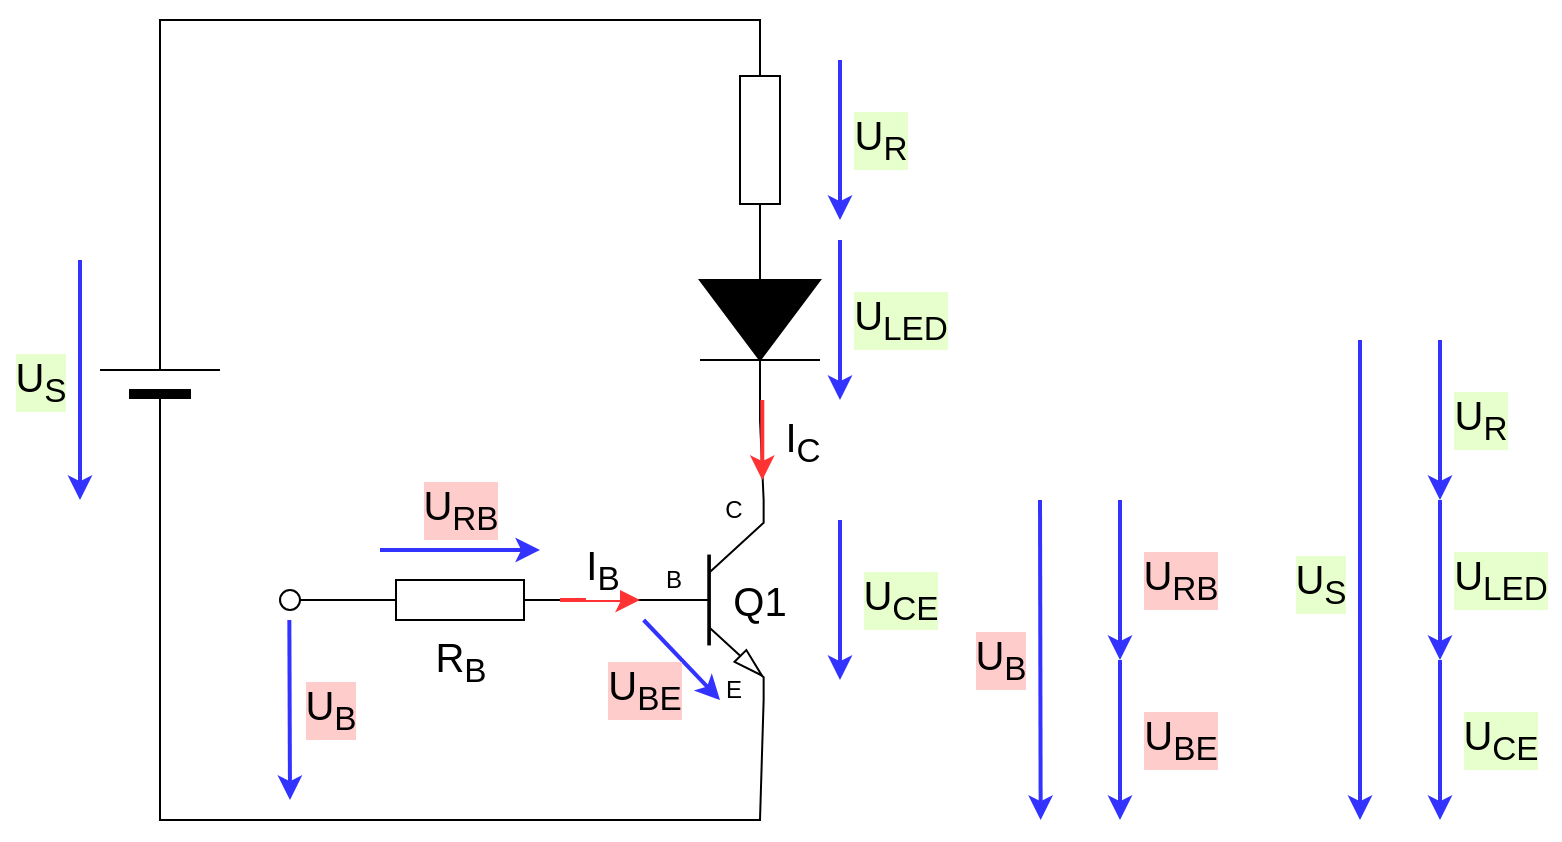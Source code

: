 <mxfile version="28.1.1">
  <diagram name="Page-1" id="4tBG3vOSpLR7cBJxTsAA">
    <mxGraphModel dx="893" dy="472" grid="1" gridSize="10" guides="1" tooltips="1" connect="1" arrows="1" fold="1" page="1" pageScale="1" pageWidth="827" pageHeight="1169" math="0" shadow="0">
      <root>
        <mxCell id="0" />
        <mxCell id="1" parent="0" />
        <mxCell id="09oOiPNTUxZqOLBFb-YE-54" value="" style="rounded=0;whiteSpace=wrap;html=1;strokeColor=none;" vertex="1" parent="1">
          <mxGeometry x="40" y="70" width="780" height="420" as="geometry" />
        </mxCell>
        <mxCell id="09oOiPNTUxZqOLBFb-YE-1" value="" style="verticalLabelPosition=bottom;shadow=0;dashed=0;align=center;html=1;verticalAlign=top;shape=mxgraph.electrical.transistors.npn_transistor_5;" vertex="1" parent="1">
          <mxGeometry x="350" y="320" width="80" height="100" as="geometry" />
        </mxCell>
        <mxCell id="09oOiPNTUxZqOLBFb-YE-2" value="&lt;font style=&quot;font-size: 20px;&quot;&gt;R&lt;sub&gt;B&lt;/sub&gt;&lt;/font&gt;" style="pointerEvents=1;verticalLabelPosition=bottom;shadow=0;dashed=0;align=center;html=1;verticalAlign=top;shape=mxgraph.electrical.resistors.resistor_1;" vertex="1" parent="1">
          <mxGeometry x="220" y="360" width="100" height="20" as="geometry" />
        </mxCell>
        <mxCell id="09oOiPNTUxZqOLBFb-YE-6" value="" style="pointerEvents=1;fillColor=strokeColor;verticalLabelPosition=bottom;shadow=0;dashed=0;align=center;html=1;verticalAlign=top;shape=mxgraph.electrical.diodes.diode;rotation=90;" vertex="1" parent="1">
          <mxGeometry x="370" y="200" width="100" height="60" as="geometry" />
        </mxCell>
        <mxCell id="09oOiPNTUxZqOLBFb-YE-7" value="" style="endArrow=none;html=1;rounded=0;entryX=1;entryY=0.5;entryDx=0;entryDy=0;entryPerimeter=0;exitX=1;exitY=0;exitDx=0;exitDy=0;exitPerimeter=0;" edge="1" parent="1" source="09oOiPNTUxZqOLBFb-YE-1" target="09oOiPNTUxZqOLBFb-YE-6">
          <mxGeometry width="50" height="50" relative="1" as="geometry">
            <mxPoint x="360" y="340" as="sourcePoint" />
            <mxPoint x="410" y="290" as="targetPoint" />
          </mxGeometry>
        </mxCell>
        <mxCell id="09oOiPNTUxZqOLBFb-YE-8" value="" style="pointerEvents=1;verticalLabelPosition=bottom;shadow=0;dashed=0;align=center;html=1;verticalAlign=top;shape=mxgraph.electrical.resistors.resistor_1;rotation=90;" vertex="1" parent="1">
          <mxGeometry x="370" y="130" width="100" height="20" as="geometry" />
        </mxCell>
        <mxCell id="09oOiPNTUxZqOLBFb-YE-9" value="" style="endArrow=none;html=1;rounded=0;entryX=0;entryY=0.5;entryDx=0;entryDy=0;entryPerimeter=0;exitX=1;exitY=0.5;exitDx=0;exitDy=0;exitPerimeter=0;" edge="1" parent="1" source="09oOiPNTUxZqOLBFb-YE-11" target="09oOiPNTUxZqOLBFb-YE-8">
          <mxGeometry width="50" height="50" relative="1" as="geometry">
            <mxPoint x="360" y="80" as="sourcePoint" />
            <mxPoint x="250" y="170" as="targetPoint" />
            <Array as="points">
              <mxPoint x="120" y="80" />
              <mxPoint x="420" y="80" />
            </Array>
          </mxGeometry>
        </mxCell>
        <mxCell id="09oOiPNTUxZqOLBFb-YE-10" value="" style="ellipse;whiteSpace=wrap;html=1;aspect=fixed;" vertex="1" parent="1">
          <mxGeometry x="180" y="365" width="10" height="10" as="geometry" />
        </mxCell>
        <mxCell id="09oOiPNTUxZqOLBFb-YE-11" value="" style="verticalLabelPosition=bottom;shadow=0;dashed=0;align=center;fillColor=strokeColor;html=1;verticalAlign=top;strokeWidth=1;shape=mxgraph.electrical.miscellaneous.monocell_battery;rotation=-90;" vertex="1" parent="1">
          <mxGeometry x="70" y="230" width="100" height="60" as="geometry" />
        </mxCell>
        <mxCell id="09oOiPNTUxZqOLBFb-YE-13" value="" style="endArrow=none;html=1;rounded=0;exitX=1;exitY=0.5;exitDx=0;exitDy=0;entryX=0;entryY=0.5;entryDx=0;entryDy=0;entryPerimeter=0;" edge="1" parent="1" source="09oOiPNTUxZqOLBFb-YE-10" target="09oOiPNTUxZqOLBFb-YE-2">
          <mxGeometry width="50" height="50" relative="1" as="geometry">
            <mxPoint x="240" y="370" as="sourcePoint" />
            <mxPoint x="410" y="270" as="targetPoint" />
          </mxGeometry>
        </mxCell>
        <mxCell id="09oOiPNTUxZqOLBFb-YE-14" value="" style="endArrow=none;html=1;rounded=0;entryX=1;entryY=1;entryDx=0;entryDy=0;entryPerimeter=0;exitX=0;exitY=0.5;exitDx=0;exitDy=0;exitPerimeter=0;" edge="1" parent="1" source="09oOiPNTUxZqOLBFb-YE-11" target="09oOiPNTUxZqOLBFb-YE-1">
          <mxGeometry width="50" height="50" relative="1" as="geometry">
            <mxPoint x="120" y="440" as="sourcePoint" />
            <mxPoint x="410" y="290" as="targetPoint" />
            <Array as="points">
              <mxPoint x="120" y="480" />
              <mxPoint x="420" y="480" />
            </Array>
          </mxGeometry>
        </mxCell>
        <mxCell id="09oOiPNTUxZqOLBFb-YE-16" value="" style="endArrow=classic;html=1;rounded=0;strokeColor=#3333FF;strokeWidth=2;" edge="1" parent="1">
          <mxGeometry width="50" height="50" relative="1" as="geometry">
            <mxPoint x="80" y="200" as="sourcePoint" />
            <mxPoint x="80" y="320" as="targetPoint" />
          </mxGeometry>
        </mxCell>
        <mxCell id="09oOiPNTUxZqOLBFb-YE-17" value="&lt;font style=&quot;font-size: 20px;&quot;&gt;U&lt;sub&gt;S&lt;/sub&gt;&lt;/font&gt;" style="edgeLabel;html=1;align=center;verticalAlign=middle;resizable=0;points=[];labelBackgroundColor=#E6FFCC;" vertex="1" connectable="0" parent="09oOiPNTUxZqOLBFb-YE-16">
          <mxGeometry x="0.022" y="-2" relative="1" as="geometry">
            <mxPoint x="-18" y="-1" as="offset" />
          </mxGeometry>
        </mxCell>
        <mxCell id="09oOiPNTUxZqOLBFb-YE-18" value="" style="endArrow=classic;html=1;rounded=0;strokeColor=#3333FF;strokeWidth=2;" edge="1" parent="1">
          <mxGeometry width="50" height="50" relative="1" as="geometry">
            <mxPoint x="460" y="100" as="sourcePoint" />
            <mxPoint x="460" y="180" as="targetPoint" />
          </mxGeometry>
        </mxCell>
        <mxCell id="09oOiPNTUxZqOLBFb-YE-19" value="&lt;font style=&quot;font-size: 20px;&quot;&gt;U&lt;sub&gt;R&lt;/sub&gt;&lt;/font&gt;" style="edgeLabel;html=1;align=center;verticalAlign=middle;resizable=0;points=[];labelBackgroundColor=#E6FFCC;" vertex="1" connectable="0" parent="09oOiPNTUxZqOLBFb-YE-18">
          <mxGeometry x="0.022" y="-2" relative="1" as="geometry">
            <mxPoint x="22" y="-1" as="offset" />
          </mxGeometry>
        </mxCell>
        <mxCell id="09oOiPNTUxZqOLBFb-YE-20" value="" style="endArrow=classic;html=1;rounded=0;strokeColor=#3333FF;strokeWidth=2;" edge="1" parent="1">
          <mxGeometry width="50" height="50" relative="1" as="geometry">
            <mxPoint x="460" y="190" as="sourcePoint" />
            <mxPoint x="460" y="270" as="targetPoint" />
          </mxGeometry>
        </mxCell>
        <mxCell id="09oOiPNTUxZqOLBFb-YE-21" value="&lt;font style=&quot;font-size: 20px;&quot;&gt;U&lt;sub&gt;LED&lt;/sub&gt;&lt;/font&gt;" style="edgeLabel;html=1;align=center;verticalAlign=middle;resizable=0;points=[];labelBackgroundColor=#E6FFCC;" vertex="1" connectable="0" parent="09oOiPNTUxZqOLBFb-YE-20">
          <mxGeometry x="0.022" y="-2" relative="1" as="geometry">
            <mxPoint x="32" y="-1" as="offset" />
          </mxGeometry>
        </mxCell>
        <mxCell id="09oOiPNTUxZqOLBFb-YE-22" value="" style="endArrow=classic;html=1;rounded=0;strokeColor=#3333FF;strokeWidth=2;" edge="1" parent="1">
          <mxGeometry width="50" height="50" relative="1" as="geometry">
            <mxPoint x="460" y="330" as="sourcePoint" />
            <mxPoint x="460" y="410" as="targetPoint" />
          </mxGeometry>
        </mxCell>
        <mxCell id="09oOiPNTUxZqOLBFb-YE-23" value="&lt;font style=&quot;font-size: 20px;&quot;&gt;U&lt;sub&gt;CE&lt;/sub&gt;&lt;/font&gt;" style="edgeLabel;html=1;align=center;verticalAlign=middle;resizable=0;points=[];labelBackgroundColor=#E6FFCC;" vertex="1" connectable="0" parent="09oOiPNTUxZqOLBFb-YE-22">
          <mxGeometry x="0.022" y="-2" relative="1" as="geometry">
            <mxPoint x="32" y="-1" as="offset" />
          </mxGeometry>
        </mxCell>
        <mxCell id="09oOiPNTUxZqOLBFb-YE-24" value="&lt;font style=&quot;font-size: 20px;&quot;&gt;Q1&lt;/font&gt;" style="text;html=1;align=center;verticalAlign=middle;whiteSpace=wrap;rounded=0;" vertex="1" parent="1">
          <mxGeometry x="405" y="355" width="30" height="30" as="geometry" />
        </mxCell>
        <mxCell id="09oOiPNTUxZqOLBFb-YE-25" value="" style="endArrow=classic;html=1;rounded=0;strokeColor=#3333FF;strokeWidth=2;" edge="1" parent="1">
          <mxGeometry width="50" height="50" relative="1" as="geometry">
            <mxPoint x="184.67" y="380" as="sourcePoint" />
            <mxPoint x="185" y="470" as="targetPoint" />
          </mxGeometry>
        </mxCell>
        <mxCell id="09oOiPNTUxZqOLBFb-YE-26" value="&lt;font style=&quot;font-size: 20px;&quot;&gt;U&lt;sub&gt;B&lt;/sub&gt;&lt;/font&gt;" style="edgeLabel;html=1;align=center;verticalAlign=middle;resizable=0;points=[];labelBackgroundColor=#FFCCCC;" vertex="1" connectable="0" parent="09oOiPNTUxZqOLBFb-YE-25">
          <mxGeometry x="0.022" y="-2" relative="1" as="geometry">
            <mxPoint x="22" y="-1" as="offset" />
          </mxGeometry>
        </mxCell>
        <mxCell id="09oOiPNTUxZqOLBFb-YE-27" value="" style="endArrow=classic;html=1;rounded=0;strokeColor=#3333FF;strokeWidth=2;" edge="1" parent="1">
          <mxGeometry width="50" height="50" relative="1" as="geometry">
            <mxPoint x="230" y="345" as="sourcePoint" />
            <mxPoint x="310" y="345" as="targetPoint" />
          </mxGeometry>
        </mxCell>
        <mxCell id="09oOiPNTUxZqOLBFb-YE-28" value="&lt;font style=&quot;font-size: 20px;&quot;&gt;U&lt;sub&gt;RB&lt;/sub&gt;&lt;/font&gt;" style="edgeLabel;html=1;align=center;verticalAlign=middle;resizable=0;points=[];labelBackgroundColor=#FFCCCC;" vertex="1" connectable="0" parent="09oOiPNTUxZqOLBFb-YE-27">
          <mxGeometry x="0.022" y="-2" relative="1" as="geometry">
            <mxPoint x="-1" y="-22" as="offset" />
          </mxGeometry>
        </mxCell>
        <mxCell id="09oOiPNTUxZqOLBFb-YE-29" value="C" style="text;html=1;align=center;verticalAlign=middle;whiteSpace=wrap;rounded=0;" vertex="1" parent="1">
          <mxGeometry x="391.82" y="310" width="30" height="30" as="geometry" />
        </mxCell>
        <mxCell id="09oOiPNTUxZqOLBFb-YE-30" value="E" style="text;html=1;align=center;verticalAlign=middle;whiteSpace=wrap;rounded=0;" vertex="1" parent="1">
          <mxGeometry x="391.82" y="400" width="30" height="30" as="geometry" />
        </mxCell>
        <mxCell id="09oOiPNTUxZqOLBFb-YE-31" value="B" style="text;html=1;align=center;verticalAlign=middle;whiteSpace=wrap;rounded=0;" vertex="1" parent="1">
          <mxGeometry x="361.82" y="345" width="30" height="30" as="geometry" />
        </mxCell>
        <mxCell id="09oOiPNTUxZqOLBFb-YE-33" value="" style="endArrow=classic;html=1;rounded=0;strokeColor=#3333FF;strokeWidth=2;" edge="1" parent="1">
          <mxGeometry width="50" height="50" relative="1" as="geometry">
            <mxPoint x="361.82" y="380" as="sourcePoint" />
            <mxPoint x="400" y="420" as="targetPoint" />
          </mxGeometry>
        </mxCell>
        <mxCell id="09oOiPNTUxZqOLBFb-YE-34" value="&lt;font style=&quot;font-size: 20px;&quot;&gt;U&lt;sub&gt;BE&lt;/sub&gt;&lt;/font&gt;" style="edgeLabel;html=1;align=center;verticalAlign=middle;resizable=0;points=[];labelBackgroundColor=#FFCCCC;" vertex="1" connectable="0" parent="09oOiPNTUxZqOLBFb-YE-33">
          <mxGeometry x="0.022" y="-2" relative="1" as="geometry">
            <mxPoint x="-18" y="13" as="offset" />
          </mxGeometry>
        </mxCell>
        <mxCell id="09oOiPNTUxZqOLBFb-YE-35" value="" style="endArrow=none;html=1;rounded=0;exitX=1;exitY=0.5;exitDx=0;exitDy=0;exitPerimeter=0;entryX=0;entryY=0.5;entryDx=0;entryDy=0;entryPerimeter=0;" edge="1" parent="1" source="09oOiPNTUxZqOLBFb-YE-2" target="09oOiPNTUxZqOLBFb-YE-1">
          <mxGeometry width="50" height="50" relative="1" as="geometry">
            <mxPoint x="330" y="380" as="sourcePoint" />
            <mxPoint x="380" y="330" as="targetPoint" />
          </mxGeometry>
        </mxCell>
        <mxCell id="09oOiPNTUxZqOLBFb-YE-36" value="" style="endArrow=classic;html=1;rounded=0;strokeColor=#FF3333;strokeWidth=2;exitX=1;exitY=0.5;exitDx=0;exitDy=0;exitPerimeter=0;" edge="1" parent="1" source="09oOiPNTUxZqOLBFb-YE-2">
          <mxGeometry width="50" height="50" relative="1" as="geometry">
            <mxPoint x="330" y="370" as="sourcePoint" />
            <mxPoint x="360" y="370" as="targetPoint" />
          </mxGeometry>
        </mxCell>
        <mxCell id="09oOiPNTUxZqOLBFb-YE-37" value="&lt;font style=&quot;font-size: 20px;&quot;&gt;I&lt;sub&gt;B&lt;/sub&gt;&lt;/font&gt;" style="edgeLabel;html=1;align=center;verticalAlign=middle;resizable=0;points=[];" vertex="1" connectable="0" parent="09oOiPNTUxZqOLBFb-YE-36">
          <mxGeometry x="0.183" y="-3" relative="1" as="geometry">
            <mxPoint x="-3" y="-18" as="offset" />
          </mxGeometry>
        </mxCell>
        <mxCell id="09oOiPNTUxZqOLBFb-YE-38" value="" style="endArrow=classic;html=1;rounded=0;strokeColor=#FF3333;strokeWidth=2;exitX=1;exitY=0.5;exitDx=0;exitDy=0;exitPerimeter=0;" edge="1" parent="1">
          <mxGeometry width="50" height="50" relative="1" as="geometry">
            <mxPoint x="421.15" y="270" as="sourcePoint" />
            <mxPoint x="421.15" y="310" as="targetPoint" />
          </mxGeometry>
        </mxCell>
        <mxCell id="09oOiPNTUxZqOLBFb-YE-39" value="&lt;font style=&quot;font-size: 20px;&quot;&gt;I&lt;sub&gt;C&lt;/sub&gt;&lt;/font&gt;" style="edgeLabel;html=1;align=center;verticalAlign=middle;resizable=0;points=[];" vertex="1" connectable="0" parent="09oOiPNTUxZqOLBFb-YE-38">
          <mxGeometry x="0.183" y="-3" relative="1" as="geometry">
            <mxPoint x="23" y="-3" as="offset" />
          </mxGeometry>
        </mxCell>
        <mxCell id="09oOiPNTUxZqOLBFb-YE-40" value="" style="endArrow=classic;html=1;rounded=0;strokeColor=#3333FF;strokeWidth=2;" edge="1" parent="1">
          <mxGeometry width="50" height="50" relative="1" as="geometry">
            <mxPoint x="600" y="400" as="sourcePoint" />
            <mxPoint x="600" y="480" as="targetPoint" />
          </mxGeometry>
        </mxCell>
        <mxCell id="09oOiPNTUxZqOLBFb-YE-41" value="&lt;font style=&quot;font-size: 20px;&quot;&gt;U&lt;sub&gt;BE&lt;/sub&gt;&lt;/font&gt;" style="edgeLabel;html=1;align=center;verticalAlign=middle;resizable=0;points=[];labelBackgroundColor=#FFCCCC;" vertex="1" connectable="0" parent="09oOiPNTUxZqOLBFb-YE-40">
          <mxGeometry x="0.022" y="-2" relative="1" as="geometry">
            <mxPoint x="32" y="-1" as="offset" />
          </mxGeometry>
        </mxCell>
        <mxCell id="09oOiPNTUxZqOLBFb-YE-42" value="" style="endArrow=classic;html=1;rounded=0;strokeColor=#3333FF;strokeWidth=2;" edge="1" parent="1">
          <mxGeometry width="50" height="50" relative="1" as="geometry">
            <mxPoint x="600" y="320" as="sourcePoint" />
            <mxPoint x="600" y="400" as="targetPoint" />
          </mxGeometry>
        </mxCell>
        <mxCell id="09oOiPNTUxZqOLBFb-YE-43" value="&lt;font style=&quot;font-size: 20px;&quot;&gt;U&lt;sub&gt;RB&lt;/sub&gt;&lt;/font&gt;" style="edgeLabel;html=1;align=center;verticalAlign=middle;resizable=0;points=[];labelBackgroundColor=#FFCCCC;" vertex="1" connectable="0" parent="09oOiPNTUxZqOLBFb-YE-42">
          <mxGeometry x="0.022" y="-2" relative="1" as="geometry">
            <mxPoint x="32" y="-1" as="offset" />
          </mxGeometry>
        </mxCell>
        <mxCell id="09oOiPNTUxZqOLBFb-YE-44" value="" style="endArrow=classic;html=1;rounded=0;strokeColor=#3333FF;strokeWidth=2;" edge="1" parent="1">
          <mxGeometry width="50" height="50" relative="1" as="geometry">
            <mxPoint x="560" y="320" as="sourcePoint" />
            <mxPoint x="560.33" y="480" as="targetPoint" />
          </mxGeometry>
        </mxCell>
        <mxCell id="09oOiPNTUxZqOLBFb-YE-45" value="&lt;font style=&quot;font-size: 20px;&quot;&gt;U&lt;sub&gt;B&lt;/sub&gt;&lt;/font&gt;" style="edgeLabel;html=1;align=center;verticalAlign=middle;resizable=0;points=[];labelBackgroundColor=#FFCCCC;" vertex="1" connectable="0" parent="09oOiPNTUxZqOLBFb-YE-44">
          <mxGeometry x="0.022" y="-2" relative="1" as="geometry">
            <mxPoint x="-18" y="-2" as="offset" />
          </mxGeometry>
        </mxCell>
        <mxCell id="09oOiPNTUxZqOLBFb-YE-46" value="" style="endArrow=classic;html=1;rounded=0;strokeColor=#3333FF;strokeWidth=2;" edge="1" parent="1">
          <mxGeometry width="50" height="50" relative="1" as="geometry">
            <mxPoint x="720" y="240" as="sourcePoint" />
            <mxPoint x="720" y="480" as="targetPoint" />
          </mxGeometry>
        </mxCell>
        <mxCell id="09oOiPNTUxZqOLBFb-YE-47" value="&lt;font style=&quot;font-size: 20px;&quot;&gt;U&lt;sub&gt;S&lt;/sub&gt;&lt;/font&gt;" style="edgeLabel;html=1;align=center;verticalAlign=middle;resizable=0;points=[];labelBackgroundColor=#E6FFCC;" vertex="1" connectable="0" parent="09oOiPNTUxZqOLBFb-YE-46">
          <mxGeometry x="0.022" y="-2" relative="1" as="geometry">
            <mxPoint x="-18" y="-1" as="offset" />
          </mxGeometry>
        </mxCell>
        <mxCell id="09oOiPNTUxZqOLBFb-YE-48" value="" style="endArrow=classic;html=1;rounded=0;strokeColor=#3333FF;strokeWidth=2;" edge="1" parent="1">
          <mxGeometry width="50" height="50" relative="1" as="geometry">
            <mxPoint x="760" y="400" as="sourcePoint" />
            <mxPoint x="760" y="480" as="targetPoint" />
          </mxGeometry>
        </mxCell>
        <mxCell id="09oOiPNTUxZqOLBFb-YE-49" value="&lt;font style=&quot;font-size: 20px;&quot;&gt;U&lt;sub&gt;CE&lt;/sub&gt;&lt;/font&gt;" style="edgeLabel;html=1;align=center;verticalAlign=middle;resizable=0;points=[];labelBackgroundColor=#E6FFCC;" vertex="1" connectable="0" parent="09oOiPNTUxZqOLBFb-YE-48">
          <mxGeometry x="0.022" y="-2" relative="1" as="geometry">
            <mxPoint x="32" y="-1" as="offset" />
          </mxGeometry>
        </mxCell>
        <mxCell id="09oOiPNTUxZqOLBFb-YE-50" value="" style="endArrow=classic;html=1;rounded=0;strokeColor=#3333FF;strokeWidth=2;" edge="1" parent="1">
          <mxGeometry width="50" height="50" relative="1" as="geometry">
            <mxPoint x="760" y="320" as="sourcePoint" />
            <mxPoint x="760" y="400" as="targetPoint" />
          </mxGeometry>
        </mxCell>
        <mxCell id="09oOiPNTUxZqOLBFb-YE-51" value="&lt;font style=&quot;font-size: 20px;&quot;&gt;U&lt;sub&gt;LED&lt;/sub&gt;&lt;/font&gt;" style="edgeLabel;html=1;align=center;verticalAlign=middle;resizable=0;points=[];labelBackgroundColor=#E6FFCC;" vertex="1" connectable="0" parent="09oOiPNTUxZqOLBFb-YE-50">
          <mxGeometry x="0.022" y="-2" relative="1" as="geometry">
            <mxPoint x="32" y="-1" as="offset" />
          </mxGeometry>
        </mxCell>
        <mxCell id="09oOiPNTUxZqOLBFb-YE-52" value="" style="endArrow=classic;html=1;rounded=0;strokeColor=#3333FF;strokeWidth=2;" edge="1" parent="1">
          <mxGeometry width="50" height="50" relative="1" as="geometry">
            <mxPoint x="760" y="240" as="sourcePoint" />
            <mxPoint x="760" y="320" as="targetPoint" />
          </mxGeometry>
        </mxCell>
        <mxCell id="09oOiPNTUxZqOLBFb-YE-53" value="&lt;font style=&quot;font-size: 20px;&quot;&gt;U&lt;sub&gt;R&lt;/sub&gt;&lt;/font&gt;" style="edgeLabel;html=1;align=center;verticalAlign=middle;resizable=0;points=[];labelBackgroundColor=#E6FFCC;" vertex="1" connectable="0" parent="09oOiPNTUxZqOLBFb-YE-52">
          <mxGeometry x="0.022" y="-2" relative="1" as="geometry">
            <mxPoint x="22" y="-1" as="offset" />
          </mxGeometry>
        </mxCell>
      </root>
    </mxGraphModel>
  </diagram>
</mxfile>
